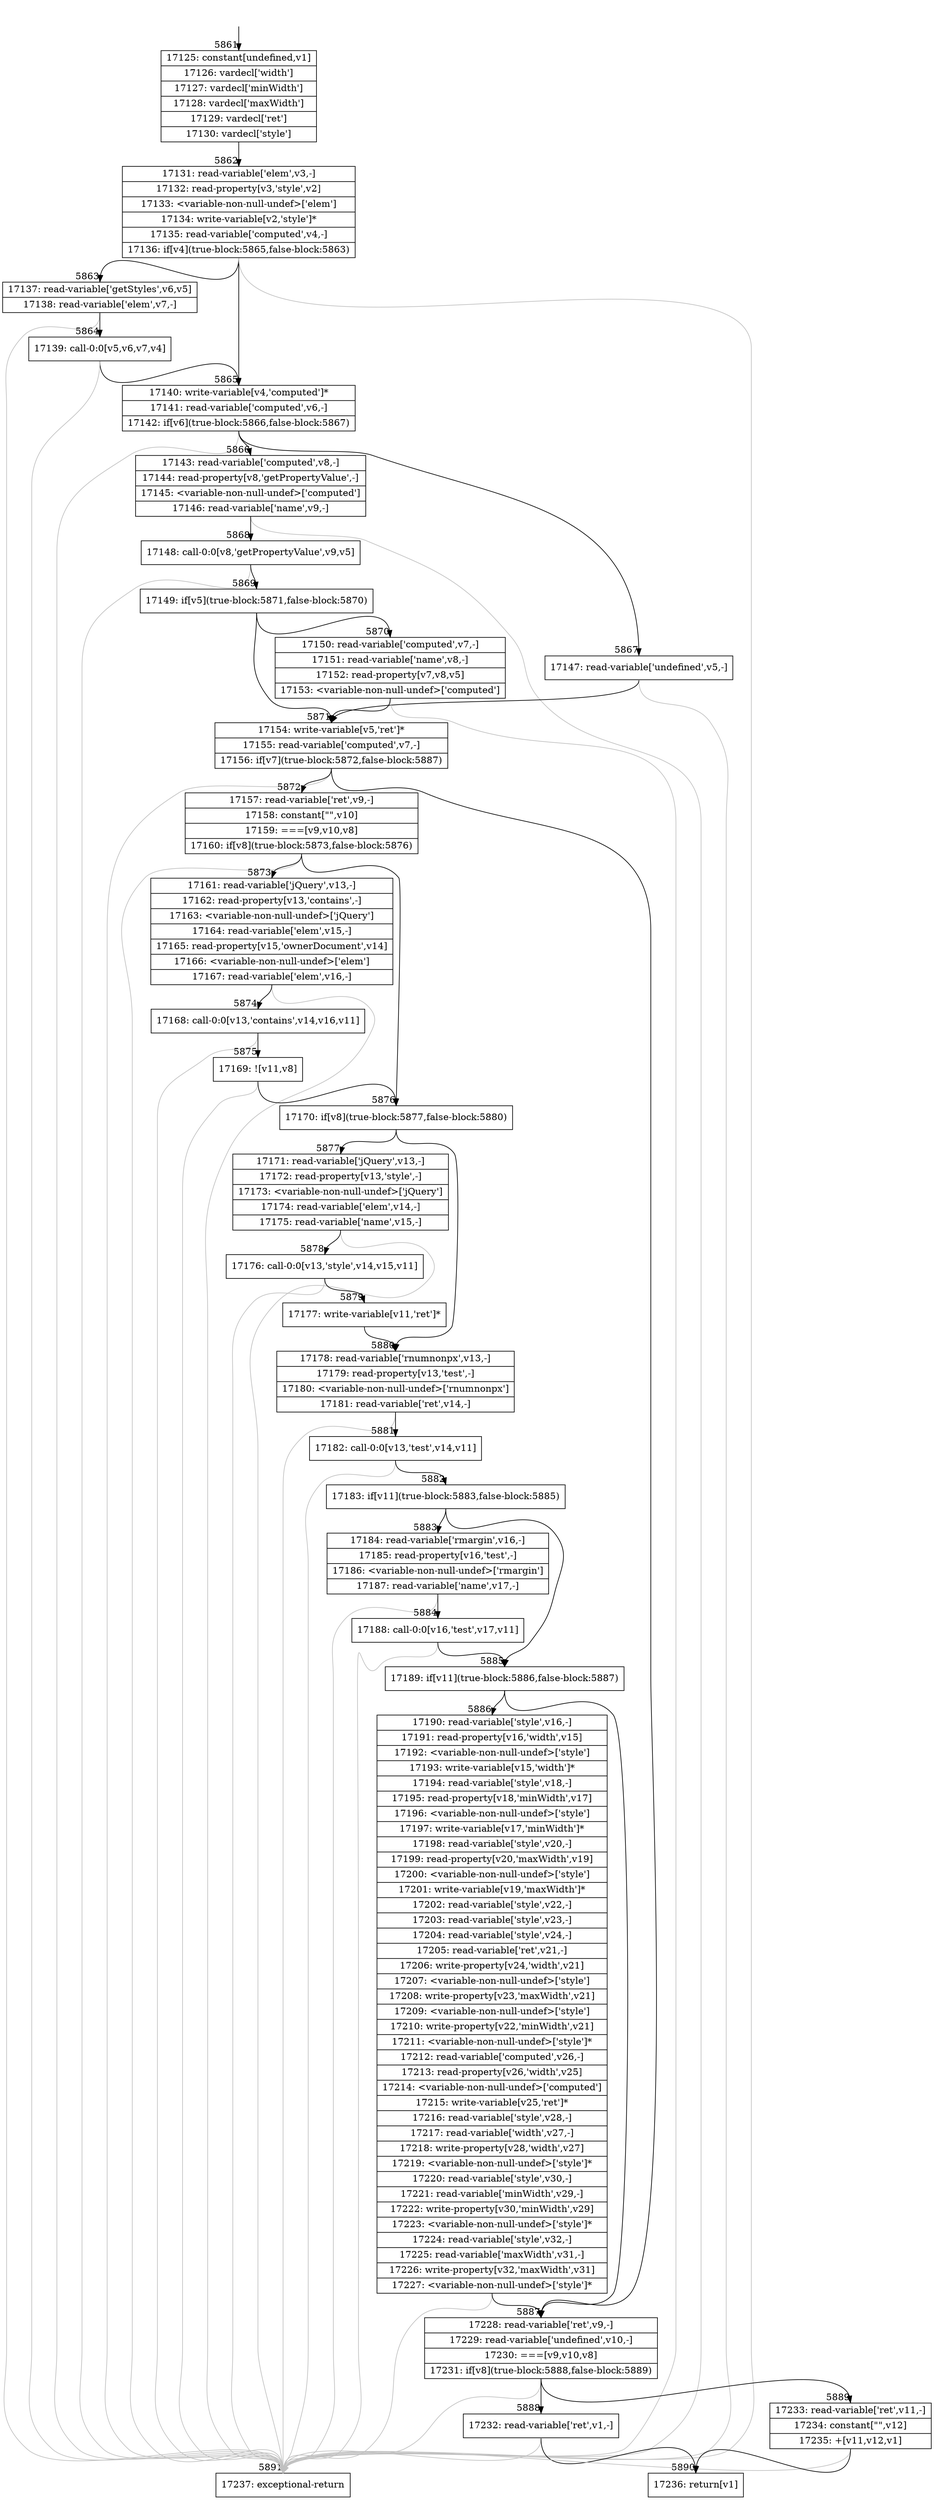 digraph {
rankdir="TD"
BB_entry364[shape=none,label=""];
BB_entry364 -> BB5861 [tailport=s, headport=n, headlabel="    5861"]
BB5861 [shape=record label="{17125: constant[undefined,v1]|17126: vardecl['width']|17127: vardecl['minWidth']|17128: vardecl['maxWidth']|17129: vardecl['ret']|17130: vardecl['style']}" ] 
BB5861 -> BB5862 [tailport=s, headport=n, headlabel="      5862"]
BB5862 [shape=record label="{17131: read-variable['elem',v3,-]|17132: read-property[v3,'style',v2]|17133: \<variable-non-null-undef\>['elem']|17134: write-variable[v2,'style']*|17135: read-variable['computed',v4,-]|17136: if[v4](true-block:5865,false-block:5863)}" ] 
BB5862 -> BB5865 [tailport=s, headport=n, headlabel="      5865"]
BB5862 -> BB5863 [tailport=s, headport=n, headlabel="      5863"]
BB5862 -> BB5891 [tailport=s, headport=n, color=gray, headlabel="      5891"]
BB5863 [shape=record label="{17137: read-variable['getStyles',v6,v5]|17138: read-variable['elem',v7,-]}" ] 
BB5863 -> BB5864 [tailport=s, headport=n, headlabel="      5864"]
BB5863 -> BB5891 [tailport=s, headport=n, color=gray]
BB5864 [shape=record label="{17139: call-0:0[v5,v6,v7,v4]}" ] 
BB5864 -> BB5865 [tailport=s, headport=n]
BB5864 -> BB5891 [tailport=s, headport=n, color=gray]
BB5865 [shape=record label="{17140: write-variable[v4,'computed']*|17141: read-variable['computed',v6,-]|17142: if[v6](true-block:5866,false-block:5867)}" ] 
BB5865 -> BB5866 [tailport=s, headport=n, headlabel="      5866"]
BB5865 -> BB5867 [tailport=s, headport=n, headlabel="      5867"]
BB5865 -> BB5891 [tailport=s, headport=n, color=gray]
BB5866 [shape=record label="{17143: read-variable['computed',v8,-]|17144: read-property[v8,'getPropertyValue',-]|17145: \<variable-non-null-undef\>['computed']|17146: read-variable['name',v9,-]}" ] 
BB5866 -> BB5868 [tailport=s, headport=n, headlabel="      5868"]
BB5866 -> BB5891 [tailport=s, headport=n, color=gray]
BB5867 [shape=record label="{17147: read-variable['undefined',v5,-]}" ] 
BB5867 -> BB5871 [tailport=s, headport=n, headlabel="      5871"]
BB5867 -> BB5891 [tailport=s, headport=n, color=gray]
BB5868 [shape=record label="{17148: call-0:0[v8,'getPropertyValue',v9,v5]}" ] 
BB5868 -> BB5869 [tailport=s, headport=n, headlabel="      5869"]
BB5868 -> BB5891 [tailport=s, headport=n, color=gray]
BB5869 [shape=record label="{17149: if[v5](true-block:5871,false-block:5870)}" ] 
BB5869 -> BB5871 [tailport=s, headport=n]
BB5869 -> BB5870 [tailport=s, headport=n, headlabel="      5870"]
BB5870 [shape=record label="{17150: read-variable['computed',v7,-]|17151: read-variable['name',v8,-]|17152: read-property[v7,v8,v5]|17153: \<variable-non-null-undef\>['computed']}" ] 
BB5870 -> BB5871 [tailport=s, headport=n]
BB5870 -> BB5891 [tailport=s, headport=n, color=gray]
BB5871 [shape=record label="{17154: write-variable[v5,'ret']*|17155: read-variable['computed',v7,-]|17156: if[v7](true-block:5872,false-block:5887)}" ] 
BB5871 -> BB5872 [tailport=s, headport=n, headlabel="      5872"]
BB5871 -> BB5887 [tailport=s, headport=n, headlabel="      5887"]
BB5871 -> BB5891 [tailport=s, headport=n, color=gray]
BB5872 [shape=record label="{17157: read-variable['ret',v9,-]|17158: constant[\"\",v10]|17159: ===[v9,v10,v8]|17160: if[v8](true-block:5873,false-block:5876)}" ] 
BB5872 -> BB5876 [tailport=s, headport=n, headlabel="      5876"]
BB5872 -> BB5873 [tailport=s, headport=n, headlabel="      5873"]
BB5872 -> BB5891 [tailport=s, headport=n, color=gray]
BB5873 [shape=record label="{17161: read-variable['jQuery',v13,-]|17162: read-property[v13,'contains',-]|17163: \<variable-non-null-undef\>['jQuery']|17164: read-variable['elem',v15,-]|17165: read-property[v15,'ownerDocument',v14]|17166: \<variable-non-null-undef\>['elem']|17167: read-variable['elem',v16,-]}" ] 
BB5873 -> BB5874 [tailport=s, headport=n, headlabel="      5874"]
BB5873 -> BB5891 [tailport=s, headport=n, color=gray]
BB5874 [shape=record label="{17168: call-0:0[v13,'contains',v14,v16,v11]}" ] 
BB5874 -> BB5875 [tailport=s, headport=n, headlabel="      5875"]
BB5874 -> BB5891 [tailport=s, headport=n, color=gray]
BB5875 [shape=record label="{17169: ![v11,v8]}" ] 
BB5875 -> BB5876 [tailport=s, headport=n]
BB5875 -> BB5891 [tailport=s, headport=n, color=gray]
BB5876 [shape=record label="{17170: if[v8](true-block:5877,false-block:5880)}" ] 
BB5876 -> BB5877 [tailport=s, headport=n, headlabel="      5877"]
BB5876 -> BB5880 [tailport=s, headport=n, headlabel="      5880"]
BB5877 [shape=record label="{17171: read-variable['jQuery',v13,-]|17172: read-property[v13,'style',-]|17173: \<variable-non-null-undef\>['jQuery']|17174: read-variable['elem',v14,-]|17175: read-variable['name',v15,-]}" ] 
BB5877 -> BB5878 [tailport=s, headport=n, headlabel="      5878"]
BB5877 -> BB5891 [tailport=s, headport=n, color=gray]
BB5878 [shape=record label="{17176: call-0:0[v13,'style',v14,v15,v11]}" ] 
BB5878 -> BB5879 [tailport=s, headport=n, headlabel="      5879"]
BB5878 -> BB5891 [tailport=s, headport=n, color=gray]
BB5879 [shape=record label="{17177: write-variable[v11,'ret']*}" ] 
BB5879 -> BB5880 [tailport=s, headport=n]
BB5880 [shape=record label="{17178: read-variable['rnumnonpx',v13,-]|17179: read-property[v13,'test',-]|17180: \<variable-non-null-undef\>['rnumnonpx']|17181: read-variable['ret',v14,-]}" ] 
BB5880 -> BB5881 [tailport=s, headport=n, headlabel="      5881"]
BB5880 -> BB5891 [tailport=s, headport=n, color=gray]
BB5881 [shape=record label="{17182: call-0:0[v13,'test',v14,v11]}" ] 
BB5881 -> BB5882 [tailport=s, headport=n, headlabel="      5882"]
BB5881 -> BB5891 [tailport=s, headport=n, color=gray]
BB5882 [shape=record label="{17183: if[v11](true-block:5883,false-block:5885)}" ] 
BB5882 -> BB5885 [tailport=s, headport=n, headlabel="      5885"]
BB5882 -> BB5883 [tailport=s, headport=n, headlabel="      5883"]
BB5883 [shape=record label="{17184: read-variable['rmargin',v16,-]|17185: read-property[v16,'test',-]|17186: \<variable-non-null-undef\>['rmargin']|17187: read-variable['name',v17,-]}" ] 
BB5883 -> BB5884 [tailport=s, headport=n, headlabel="      5884"]
BB5883 -> BB5891 [tailport=s, headport=n, color=gray]
BB5884 [shape=record label="{17188: call-0:0[v16,'test',v17,v11]}" ] 
BB5884 -> BB5885 [tailport=s, headport=n]
BB5884 -> BB5891 [tailport=s, headport=n, color=gray]
BB5885 [shape=record label="{17189: if[v11](true-block:5886,false-block:5887)}" ] 
BB5885 -> BB5886 [tailport=s, headport=n, headlabel="      5886"]
BB5885 -> BB5887 [tailport=s, headport=n]
BB5886 [shape=record label="{17190: read-variable['style',v16,-]|17191: read-property[v16,'width',v15]|17192: \<variable-non-null-undef\>['style']|17193: write-variable[v15,'width']*|17194: read-variable['style',v18,-]|17195: read-property[v18,'minWidth',v17]|17196: \<variable-non-null-undef\>['style']|17197: write-variable[v17,'minWidth']*|17198: read-variable['style',v20,-]|17199: read-property[v20,'maxWidth',v19]|17200: \<variable-non-null-undef\>['style']|17201: write-variable[v19,'maxWidth']*|17202: read-variable['style',v22,-]|17203: read-variable['style',v23,-]|17204: read-variable['style',v24,-]|17205: read-variable['ret',v21,-]|17206: write-property[v24,'width',v21]|17207: \<variable-non-null-undef\>['style']|17208: write-property[v23,'maxWidth',v21]|17209: \<variable-non-null-undef\>['style']|17210: write-property[v22,'minWidth',v21]|17211: \<variable-non-null-undef\>['style']*|17212: read-variable['computed',v26,-]|17213: read-property[v26,'width',v25]|17214: \<variable-non-null-undef\>['computed']|17215: write-variable[v25,'ret']*|17216: read-variable['style',v28,-]|17217: read-variable['width',v27,-]|17218: write-property[v28,'width',v27]|17219: \<variable-non-null-undef\>['style']*|17220: read-variable['style',v30,-]|17221: read-variable['minWidth',v29,-]|17222: write-property[v30,'minWidth',v29]|17223: \<variable-non-null-undef\>['style']*|17224: read-variable['style',v32,-]|17225: read-variable['maxWidth',v31,-]|17226: write-property[v32,'maxWidth',v31]|17227: \<variable-non-null-undef\>['style']*}" ] 
BB5886 -> BB5887 [tailport=s, headport=n]
BB5886 -> BB5891 [tailport=s, headport=n, color=gray]
BB5887 [shape=record label="{17228: read-variable['ret',v9,-]|17229: read-variable['undefined',v10,-]|17230: ===[v9,v10,v8]|17231: if[v8](true-block:5888,false-block:5889)}" ] 
BB5887 -> BB5888 [tailport=s, headport=n, headlabel="      5888"]
BB5887 -> BB5889 [tailport=s, headport=n, headlabel="      5889"]
BB5887 -> BB5891 [tailport=s, headport=n, color=gray]
BB5888 [shape=record label="{17232: read-variable['ret',v1,-]}" ] 
BB5888 -> BB5890 [tailport=s, headport=n, headlabel="      5890"]
BB5888 -> BB5891 [tailport=s, headport=n, color=gray]
BB5889 [shape=record label="{17233: read-variable['ret',v11,-]|17234: constant[\"\",v12]|17235: +[v11,v12,v1]}" ] 
BB5889 -> BB5890 [tailport=s, headport=n]
BB5889 -> BB5891 [tailport=s, headport=n, color=gray]
BB5890 [shape=record label="{17236: return[v1]}" ] 
BB5891 [shape=record label="{17237: exceptional-return}" ] 
}
